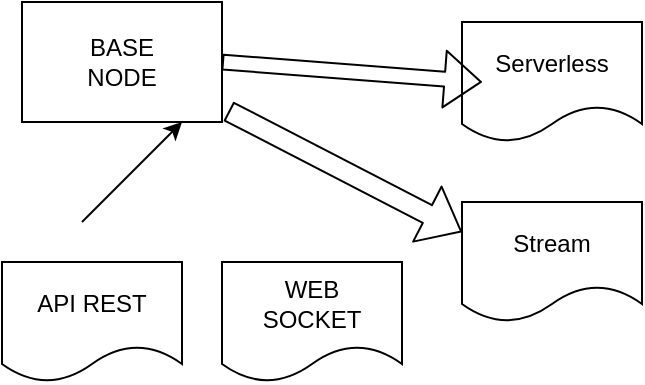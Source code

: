 <mxfile>
    <diagram id="cUEVkR9wokYXPuSlzWbq" name="Page-1">
        <mxGraphModel dx="1359" dy="1745" grid="1" gridSize="10" guides="1" tooltips="1" connect="1" arrows="1" fold="1" page="1" pageScale="1" pageWidth="827" pageHeight="1169" math="0" shadow="0">
            <root>
                <mxCell id="0"/>
                <mxCell id="1" parent="0"/>
                <mxCell id="2" value="BASE&lt;br&gt;NODE" style="rounded=0;whiteSpace=wrap;html=1;" vertex="1" parent="1">
                    <mxGeometry x="20" y="-1150" width="100" height="60" as="geometry"/>
                </mxCell>
                <mxCell id="3" value="WEB&lt;br&gt;SOCKET" style="shape=document;whiteSpace=wrap;html=1;boundedLbl=1;" vertex="1" parent="1">
                    <mxGeometry x="120" y="-1020" width="90" height="60" as="geometry"/>
                </mxCell>
                <mxCell id="4" value="Serverless" style="shape=document;whiteSpace=wrap;html=1;boundedLbl=1;" vertex="1" parent="1">
                    <mxGeometry x="240" y="-1140" width="90" height="60" as="geometry"/>
                </mxCell>
                <mxCell id="5" value="API REST" style="shape=document;whiteSpace=wrap;html=1;boundedLbl=1;" vertex="1" parent="1">
                    <mxGeometry x="10" y="-1020" width="90" height="60" as="geometry"/>
                </mxCell>
                <mxCell id="6" value="Stream" style="shape=document;whiteSpace=wrap;html=1;boundedLbl=1;" vertex="1" parent="1">
                    <mxGeometry x="240" y="-1050" width="90" height="60" as="geometry"/>
                </mxCell>
                <mxCell id="10" value="" style="shape=flexArrow;endArrow=classic;html=1;exitX=1.032;exitY=0.91;exitDx=0;exitDy=0;exitPerimeter=0;entryX=0;entryY=0.25;entryDx=0;entryDy=0;" edge="1" parent="1" source="2" target="6">
                    <mxGeometry width="50" height="50" relative="1" as="geometry">
                        <mxPoint x="570" y="-1040" as="sourcePoint"/>
                        <mxPoint x="610" y="-1010" as="targetPoint"/>
                        <Array as="points"/>
                    </mxGeometry>
                </mxCell>
                <mxCell id="11" value="" style="shape=flexArrow;endArrow=classic;html=1;width=7.407;endSize=5.756;exitX=1;exitY=0.5;exitDx=0;exitDy=0;" edge="1" parent="1" source="2">
                    <mxGeometry width="50" height="50" relative="1" as="geometry">
                        <mxPoint x="470" y="-1050" as="sourcePoint"/>
                        <mxPoint x="250" y="-1110" as="targetPoint"/>
                        <Array as="points"/>
                    </mxGeometry>
                </mxCell>
                <mxCell id="15" value="" style="endArrow=classic;html=1;" edge="1" parent="1">
                    <mxGeometry width="50" height="50" relative="1" as="geometry">
                        <mxPoint x="50" y="-1040" as="sourcePoint"/>
                        <mxPoint x="100" y="-1090" as="targetPoint"/>
                        <Array as="points"/>
                    </mxGeometry>
                </mxCell>
            </root>
        </mxGraphModel>
    </diagram>
</mxfile>